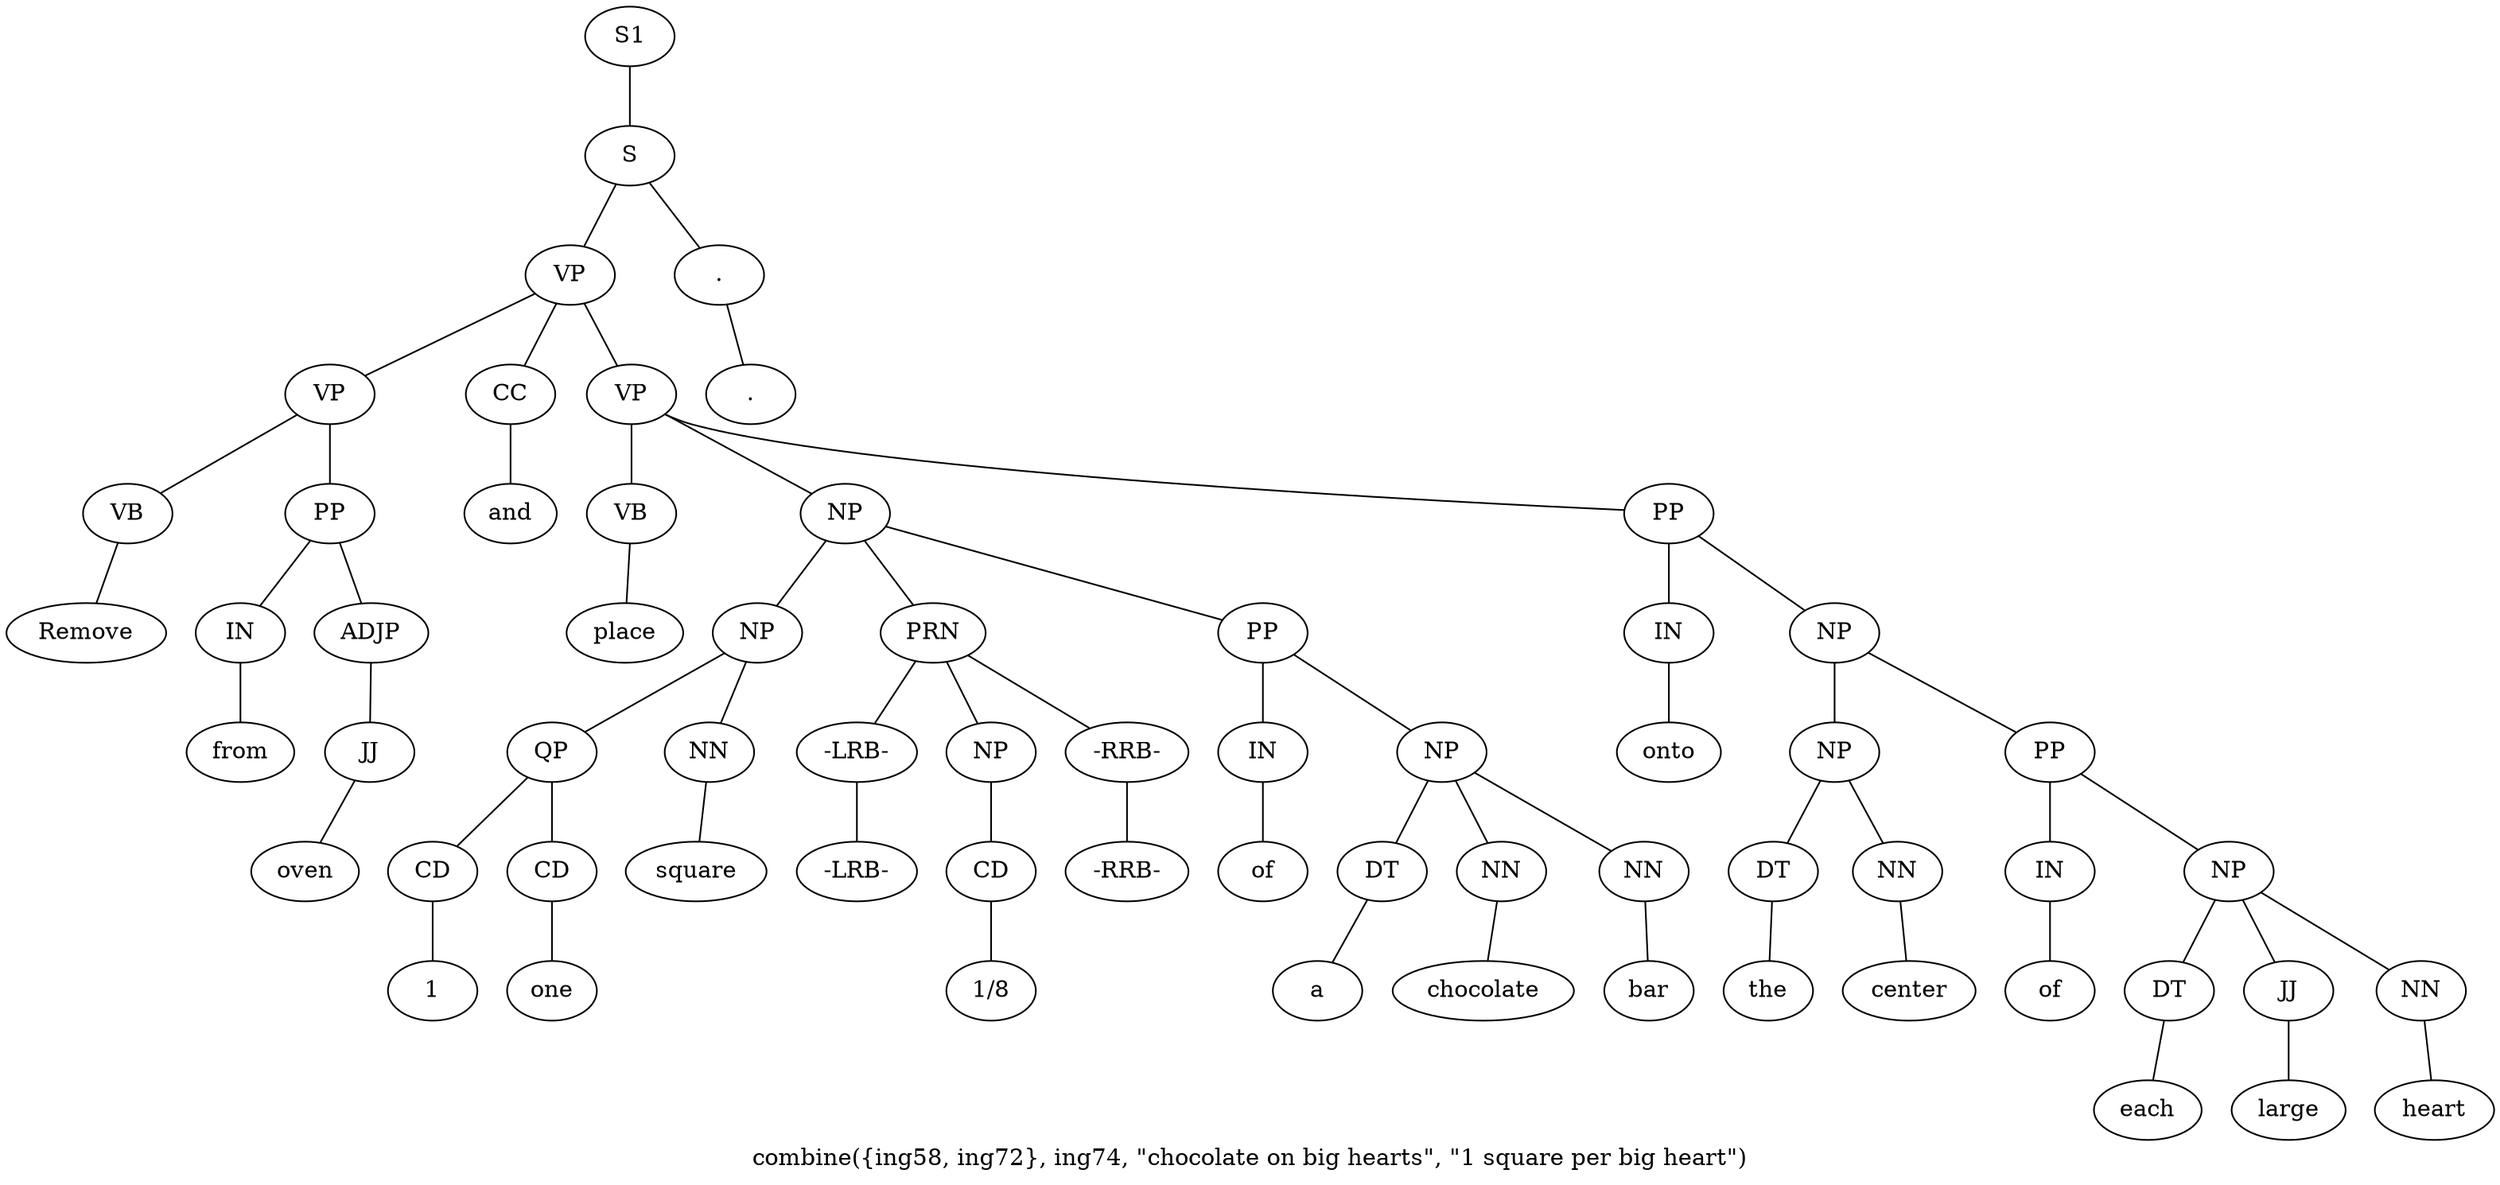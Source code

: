 graph SyntaxGraph {
	label = "combine({ing58, ing72}, ing74, \"chocolate on big hearts\", \"1 square per big heart\")";
	Node0 [label="S1"];
	Node1 [label="S"];
	Node2 [label="VP"];
	Node3 [label="VP"];
	Node4 [label="VB"];
	Node5 [label="Remove"];
	Node6 [label="PP"];
	Node7 [label="IN"];
	Node8 [label="from"];
	Node9 [label="ADJP"];
	Node10 [label="JJ"];
	Node11 [label="oven"];
	Node12 [label="CC"];
	Node13 [label="and"];
	Node14 [label="VP"];
	Node15 [label="VB"];
	Node16 [label="place"];
	Node17 [label="NP"];
	Node18 [label="NP"];
	Node19 [label="QP"];
	Node20 [label="CD"];
	Node21 [label="1"];
	Node22 [label="CD"];
	Node23 [label="one"];
	Node24 [label="NN"];
	Node25 [label="square"];
	Node26 [label="PRN"];
	Node27 [label="-LRB-"];
	Node28 [label="-LRB-"];
	Node29 [label="NP"];
	Node30 [label="CD"];
	Node31 [label="1/8"];
	Node32 [label="-RRB-"];
	Node33 [label="-RRB-"];
	Node34 [label="PP"];
	Node35 [label="IN"];
	Node36 [label="of"];
	Node37 [label="NP"];
	Node38 [label="DT"];
	Node39 [label="a"];
	Node40 [label="NN"];
	Node41 [label="chocolate"];
	Node42 [label="NN"];
	Node43 [label="bar"];
	Node44 [label="PP"];
	Node45 [label="IN"];
	Node46 [label="onto"];
	Node47 [label="NP"];
	Node48 [label="NP"];
	Node49 [label="DT"];
	Node50 [label="the"];
	Node51 [label="NN"];
	Node52 [label="center"];
	Node53 [label="PP"];
	Node54 [label="IN"];
	Node55 [label="of"];
	Node56 [label="NP"];
	Node57 [label="DT"];
	Node58 [label="each"];
	Node59 [label="JJ"];
	Node60 [label="large"];
	Node61 [label="NN"];
	Node62 [label="heart"];
	Node63 [label="."];
	Node64 [label="."];

	Node0 -- Node1;
	Node1 -- Node2;
	Node1 -- Node63;
	Node2 -- Node3;
	Node2 -- Node12;
	Node2 -- Node14;
	Node3 -- Node4;
	Node3 -- Node6;
	Node4 -- Node5;
	Node6 -- Node7;
	Node6 -- Node9;
	Node7 -- Node8;
	Node9 -- Node10;
	Node10 -- Node11;
	Node12 -- Node13;
	Node14 -- Node15;
	Node14 -- Node17;
	Node14 -- Node44;
	Node15 -- Node16;
	Node17 -- Node18;
	Node17 -- Node26;
	Node17 -- Node34;
	Node18 -- Node19;
	Node18 -- Node24;
	Node19 -- Node20;
	Node19 -- Node22;
	Node20 -- Node21;
	Node22 -- Node23;
	Node24 -- Node25;
	Node26 -- Node27;
	Node26 -- Node29;
	Node26 -- Node32;
	Node27 -- Node28;
	Node29 -- Node30;
	Node30 -- Node31;
	Node32 -- Node33;
	Node34 -- Node35;
	Node34 -- Node37;
	Node35 -- Node36;
	Node37 -- Node38;
	Node37 -- Node40;
	Node37 -- Node42;
	Node38 -- Node39;
	Node40 -- Node41;
	Node42 -- Node43;
	Node44 -- Node45;
	Node44 -- Node47;
	Node45 -- Node46;
	Node47 -- Node48;
	Node47 -- Node53;
	Node48 -- Node49;
	Node48 -- Node51;
	Node49 -- Node50;
	Node51 -- Node52;
	Node53 -- Node54;
	Node53 -- Node56;
	Node54 -- Node55;
	Node56 -- Node57;
	Node56 -- Node59;
	Node56 -- Node61;
	Node57 -- Node58;
	Node59 -- Node60;
	Node61 -- Node62;
	Node63 -- Node64;
}